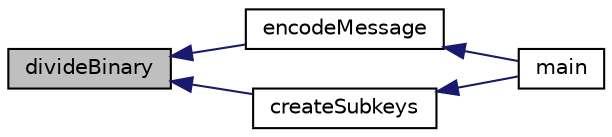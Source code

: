 digraph "divideBinary"
{
  edge [fontname="Helvetica",fontsize="10",labelfontname="Helvetica",labelfontsize="10"];
  node [fontname="Helvetica",fontsize="10",shape=record];
  rankdir="LR";
  Node1 [label="divideBinary",height=0.2,width=0.4,color="black", fillcolor="grey75", style="filled", fontcolor="black"];
  Node1 -> Node2 [dir="back",color="midnightblue",fontsize="10",style="solid",fontname="Helvetica"];
  Node2 [label="encodeMessage",height=0.2,width=0.4,color="black", fillcolor="white", style="filled",URL="$encode_message_8h.html#a6e4603239384aeb26f1362205fe5c402"];
  Node2 -> Node3 [dir="back",color="midnightblue",fontsize="10",style="solid",fontname="Helvetica"];
  Node3 [label="main",height=0.2,width=0.4,color="black", fillcolor="white", style="filled",URL="$main_8cpp.html#ae66f6b31b5ad750f1fe042a706a4e3d4",tooltip="if true user wishes to encrypt "];
  Node1 -> Node4 [dir="back",color="midnightblue",fontsize="10",style="solid",fontname="Helvetica"];
  Node4 [label="createSubkeys",height=0.2,width=0.4,color="black", fillcolor="white", style="filled",URL="$subkeys_8h.html#a7daaa4ebc82fb4c7f2b25d4a028ff117",tooltip="functions used to create subkeys from the key "];
  Node4 -> Node3 [dir="back",color="midnightblue",fontsize="10",style="solid",fontname="Helvetica"];
}
